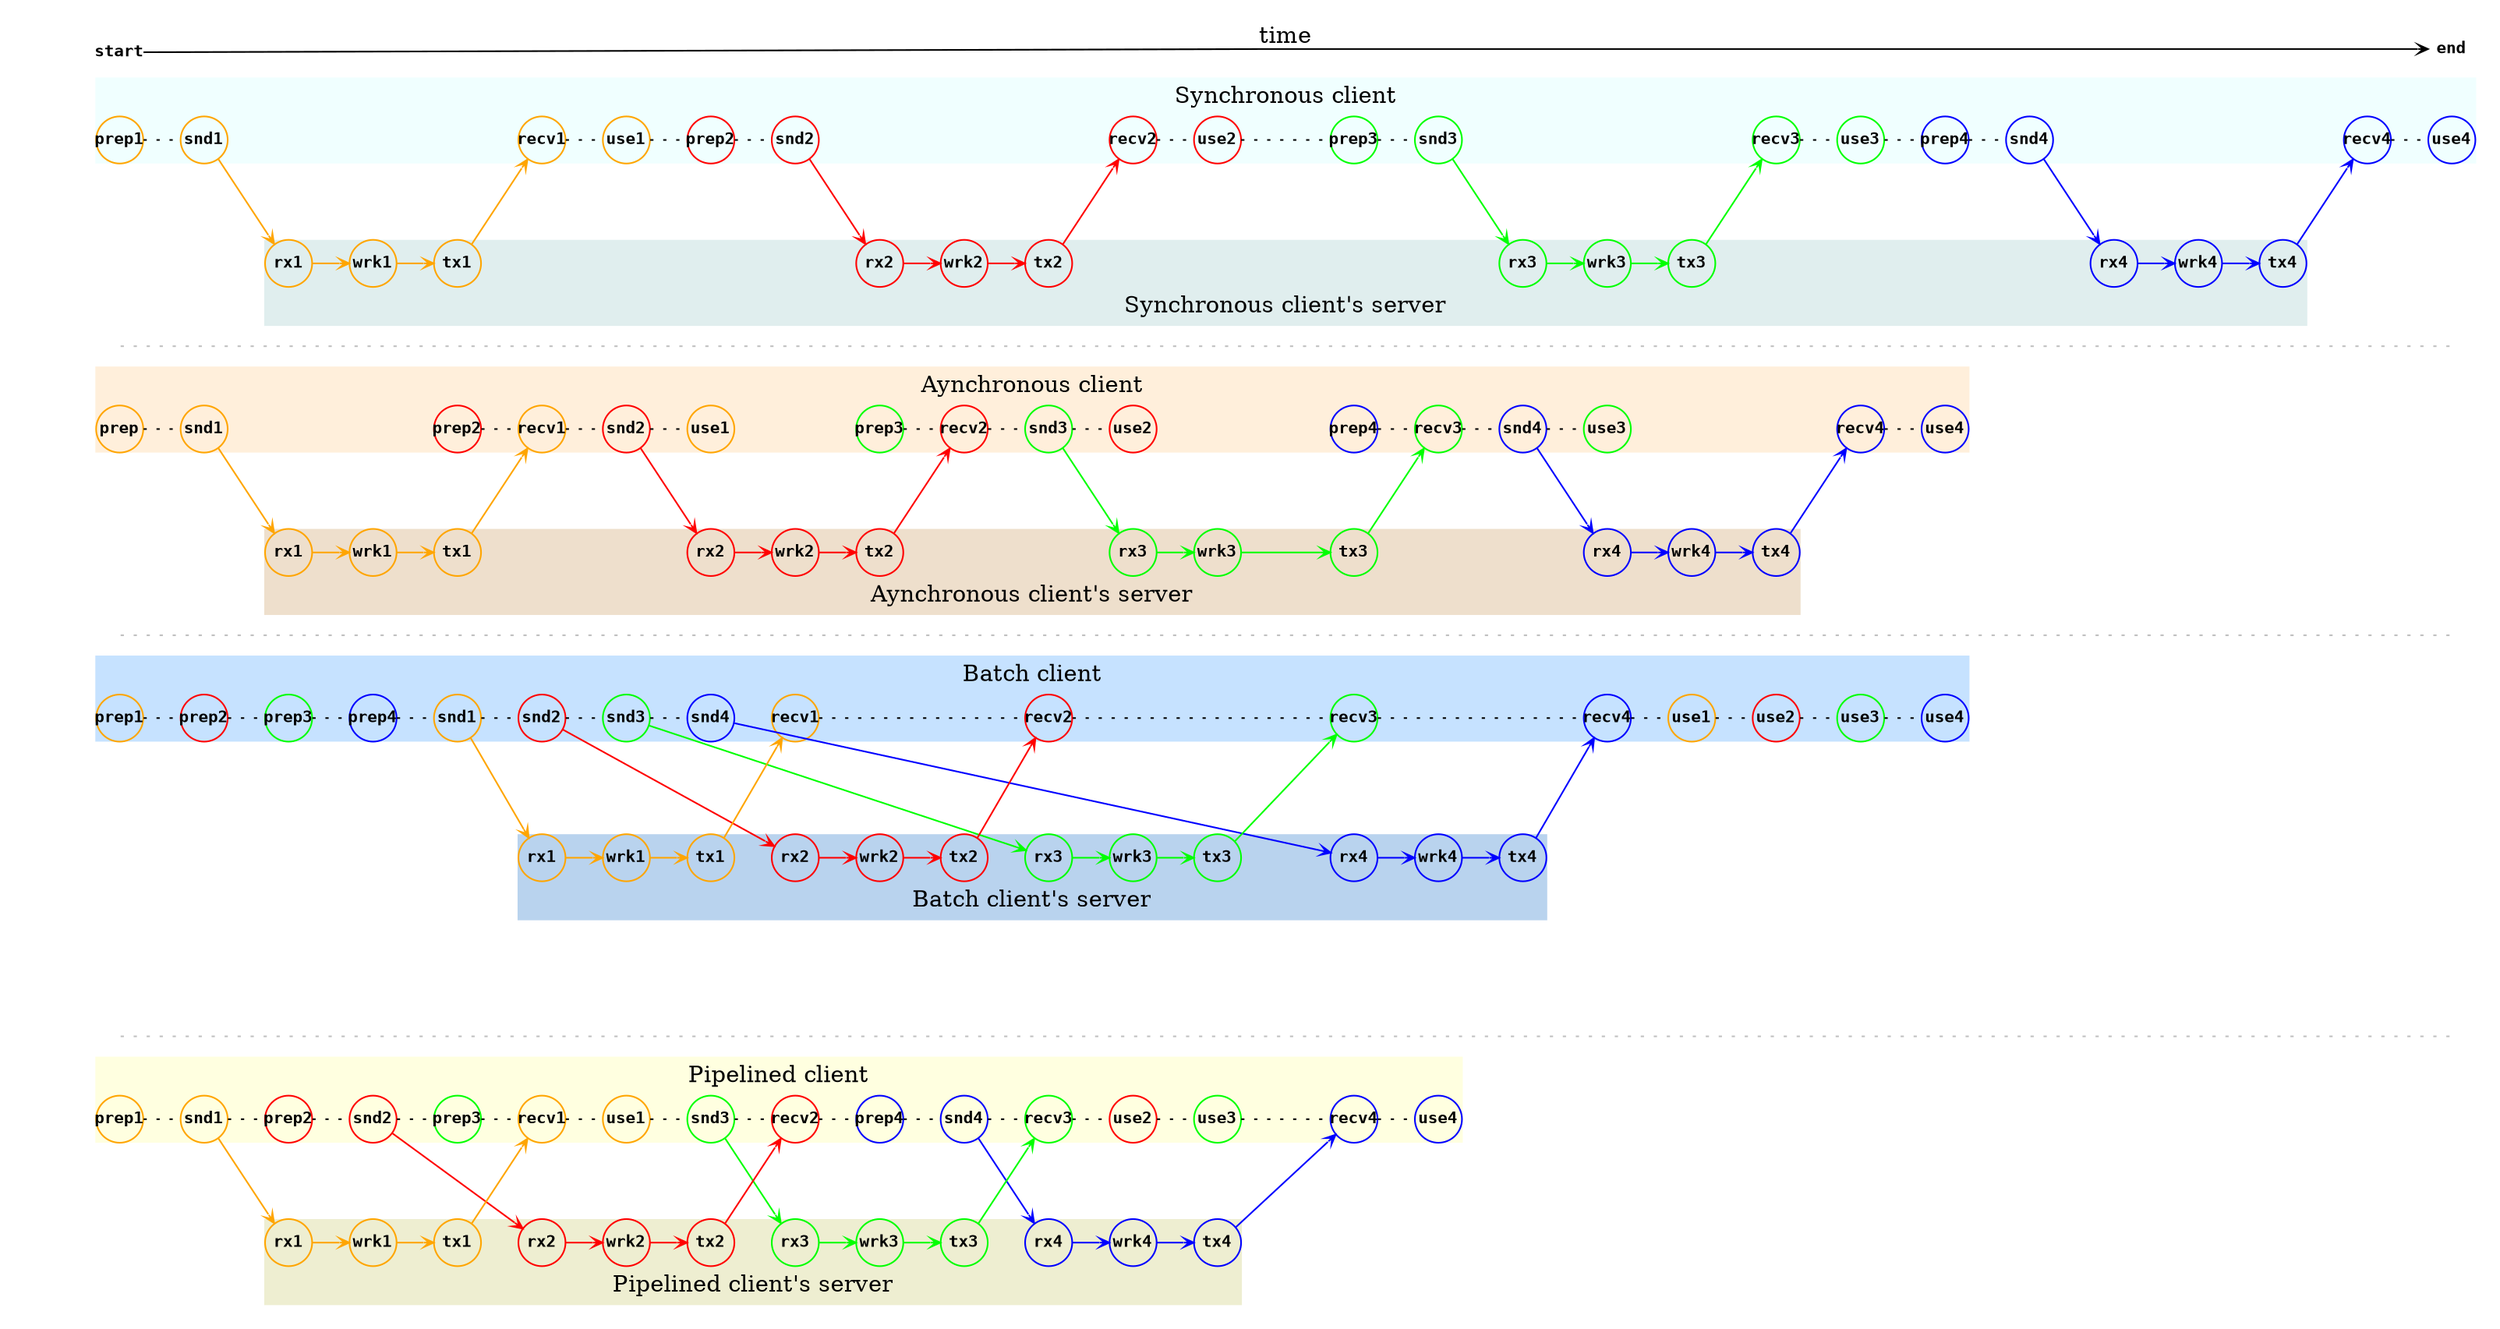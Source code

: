 digraph "series_imperative" {
	graph[layout=dot, newrank=true, rankdir=LR, center=true, margin=0, pad=0.1, nodesep=0.25, ranksep=0.3, compound=false, overlap=prism];
	node[shape=circle, fontname="Courier-Bold", fontsize=10, width=0.4, height=0.4, fixedsize=true];
	edge[arrowsize=0.6, arrowhead=vee];
	splines=false;

	{
		rank=source;
		node [style=invis,label="",width=0.001,height=0,nodesep=0,ranksep=0];
		t_start;
		c_start;
		s_start;
		ac_start;
		as_start;
		bc_start;
		bs_start;
		pc_start;
		ps_start;
		/*
		tc_start;
		ts_start;
		*/
		node [height=0.05];
		cs_spacer;
		acs_spacer;
		bcs_spacer;
		pcs_spacer;
		node [height=0.4];
		a_spacer;
		b_spacer;
		p_spacer;
		edge [style=invis];
		t_start -> c_start -> cs_spacer -> s_start -> a_spacer -> ac_start -> acs_spacer -> as_start -> b_spacer -> bc_start -> bcs_spacer -> bs_start -> p_spacer -> pc_start -> pcs_spacer -> ps_start;
	};

	node [style=""];
	edge [style=""];

	subgraph "cluster_time" {
		graph [style=invis,ranksep=0,sortv=1];
		first [label="start",penwidth=0];
		last [label="end",penwidth=0];
		first -> last [label="time"];
	};

	subgraph "sync" {

		subgraph "cluster_client_sync" {
			graph [style=filled,color=azure1,labelloc="t",sortv=2];
			prep1 [label="prep1",color="orange"];
			ctx1 [label="snd1", color="orange"];
			crx1 [label="recv1", color="orange"];
			t1 [label="use1", color="orange"];
			prep2 [label="prep2",color="red"];
			ctx2 [label="snd2", color="red"];
			crx2 [label="recv2", color="red"];
			t2 [label="use2", color="red"];
			prep3 [label="prep3",color="green"];
			ctx3 [label="snd3", color="green"];
			crx3 [label="recv3", color="green"];
			t3 [label="use3", color="green"];
			prep4 [label="prep4", color="blue"];
			ctx4 [label="snd4", color="blue"];
			crx4 [label="recv4", color="blue"];
			t4 [label="use4", color="blue"];
			label="Synchronous client";

			edge [style=dotted, arrowhead=none];
			prep1 -> ctx1;
			crx1-> t1 -> prep2 -> ctx2;
			crx2-> t2 -> prep3 -> ctx3;
			crx3 -> t3 -> prep4 -> ctx4;
			crx4 -> t4;
		};

		subgraph "cluster_server_sync" {
			graph [style=filled,color=azure2,labelloc="b", sortv=3];
			srx1 [label="rx1",color="orange"];
			sp1 [label="wrk1",color="orange"];
			stx1 [label="tx1",color="orange"];
			srx2 [label="rx2",color="red"];
			sp2 [label="wrk2",color="red"];
			stx2 [label="tx2",color="red"];
			srx3 [label="rx3",color="green"];
			sp3 [label="wrk3",color="green"];
			stx3 [label="tx3",color="green"];
			srx4 [label="rx4",color="blue"];
			sp4 [label="wrk4",color="blue"];
			stx4 [label="tx4",color="blue"];
			label="Synchronous client's server";

			srx1 -> sp1 -> stx1 [color=orange];
			srx2 -> sp2 -> stx2 [color=red];
			srx3 -> sp3 -> stx3 [color=green];
			srx4 -> sp4 -> stx4 [color=blue];
		};

		{ edge [color="orange"]; ctx1 -> srx1; stx1 -> crx1; }
		{ edge [color="red" ]; ctx2 -> srx2; stx2 -> crx2; }
		{ edge [color="green"]; ctx3 -> srx3; stx3 -> crx3; }
		{ edge [color="blue"]; ctx4 -> srx4; stx4 -> crx4; }
	};

	subgraph "async" {
		graph[style=invis];

		subgraph "cluster_client_async" {
			graph [style=filled,color=antiquewhite1,labelloc="t", sortv=4];
			aprep1 [label="prep", color="orange"];
			actx1 [label="snd1", color="orange"];
			acrx1 [label="recv1", color="orange"];
			at1 [label="use1", color="orange"];
			aprep2 [label="prep2", color="red"];
			actx2 [label="snd2", color="red"];
			acrx2 [label="recv2", color="red"];
			at2 [label="use2", color="red"];
			aprep3 [label="prep3", color="green"];
			actx3 [label="snd3", color="green"];
			acrx3 [label="recv3", color="green"];
			at3 [label="use3", color="green"];
			aprep4 [label="prep4", color="blue"];
			actx4 [label="snd4", color="blue"];
			acrx4 [label="recv4", color="blue"];
			at4 [label="use4", color="blue"];
			label="Aynchronous client";

			edge [style=dotted,arrowhead=none];
			aprep1 -> actx1;
			aprep2 -> acrx1 -> actx2 -> at1;
			aprep3 -> acrx2 -> actx3 -> at2;
			aprep4 -> acrx3 -> actx4 -> at3;
			acrx4 -> at4;
		};

		subgraph "cluster_server_async" {
			graph [style=filled,color=antiquewhite2,labelloc="b", sortv=5];
			asrx1 [label="rx1",color="orange"];
			asp1 [label="wrk1",color="orange"];
			astx1 [label="tx1",color="orange"];
			asrx2 [label="rx2",color="red"];
			asp2 [label="wrk2",color="red"];
			astx2 [label="tx2",color="red"];
			asrx3 [label="rx3",color="green"];
			asp3 [label="wrk3",color="green"];
			astx3 [label="tx3",color="green"];
			asrx4 [label="rx4",color="blue"];
			asp4 [label="wrk4",color="blue"];
			astx4 [label="tx4",color="blue"];
			label="Aynchronous client's server";

			asrx1 -> asp1 -> astx1 [color="orange"];
			asrx2 -> asp2 -> astx2 [color="red"];
			asrx3 -> asp3 -> astx3 [color="green"];
			asrx4 -> asp4 -> astx4 [color="blue"];
		};

		{ edge [color="orange"]; actx1 -> asrx1; astx1 -> acrx1; }
		{ edge [color="red"]; actx2 -> asrx2; astx2 -> acrx2; }
		{ edge [color="green"]; actx3 -> asrx3; astx3 -> acrx3; }
		{ edge [color="blue"]; actx4 -> asrx4; astx4 -> acrx4; }
	};

	subgraph "batch" {
		graph[style=invis];

		subgraph "cluster_client_batch" {
			graph [style=filled,color=slategray1,labelloc="t",sortv=6];
			bprep1 [label="prep1", color="orange"];
			bctx1 [label="snd1", color="orange"];
			bcrx1 [label="recv1", color="orange"];
			bt1 [label="use1", color="orange"];
			bprep2 [label="prep2", color="red"];
			bctx2 [label="snd2", color="red"];
			bcrx2 [label="recv2", color="red"];
			bt2 [label="use2", color="red"];
			bprep3 [label="prep3", color="green"];
			bctx3 [label="snd3", color="green"];
			bcrx3 [label="recv3", color="green"];
			bt3 [label="use3", color="green"];
			bprep4 [label="prep4", color="blue"];
			bctx4 [label="snd4", color="blue"];
			bcrx4 [label="recv4", color="blue"];
			bt4 [label="use4", color="blue"];
			label="Batch client";

			edge [style=dotted,arrowhead=none];
			bprep1 -> bprep2 -> bprep3 -> bprep4 -> bctx1 -> bctx2 -> bctx3 -> bctx4;
			bcrx1 -> bcrx2 -> bcrx3 -> bcrx4 -> bt1 -> bt2 -> bt3 -> bt4;
		};

		subgraph "cluster_server_batch" {
			graph [style=filled,color=slategray2,labelloc="b",sortv=7];
			bsrx1 [label="rx1",color="orange"];
			bsp1 [label="wrk1",color="orange"];
			bstx1 [label="tx1",color="orange"];
			bsrx2 [label="rx2",color="red"];
			bsp2 [label="wrk2",color="red"];
			bstx2 [label="tx2",color="red"];
			bsrx3 [label="rx3",color="green"];
			bsp3 [label="wrk3",color="green"];
			bstx3 [label="tx3",color="green"];
			bsrx4 [label="rx4",color="blue"];
			bsp4 [label="wrk4",color="blue"];
			bstx4 [label="tx4",color="blue"];
			label="Batch client's server";

			edge[weight=2];

			edge [color=orange];
			bsrx1 -> bsp1 -> bstx1;
			edge [color=red];
			bsrx2 -> bsp2 -> bstx2;
			edge [color=green];
			bsrx3 -> bsp3 -> bstx3;
			edge [color=blue];
			bsrx4 -> bsp4 -> bstx4;

			/* rx cannot happen before tx */
			edge [style=invis, weight=0.0];
			bstx1 -> bsrx2;
			bstx2 -> bsrx3;
			bstx3 -> bsrx4;
		};

		{ rank= same; bctx2; bsrx1; }
		{ rank= same; bctx3; bsp1; }
		{ rank= same; bctx4; bstx1; }
		{ rank= same; bcrx1; bsrx2; }

		edge [color=orange];
		bctx1 -> bsrx1; bstx1 -> bcrx1;
		edge [color=red];
		bctx2 -> bsrx2; bstx2 -> bcrx2;
		edge [color=green];
		bctx3 -> bsrx3; bstx3 -> bcrx3;
		edge [color=blue];
		bctx4 -> bsrx4; bstx4 -> bcrx4;

	};

	subgraph "pipelined" {
		graph[style=invis];

		subgraph "cluster_client_pipelined" {
			graph [style=filled,color=lightyellow1,labelloc="t",sortv=6];
			pprep1 [label="prep1",color="orange"];
			pctx1 [label="snd1", color="orange"];
			pcrx1 [label="recv1", color="orange"];
			pt1 [label="use1", color="orange"];
			pprep2 [label="prep2",color="red"];
			pctx2 [label="snd2", color="red"];
			pcrx2 [label="recv2", color="red"];
			pt2 [label="use2", color="red"];
			pprep3 [label="prep3",color="green"];
			pctx3 [label="snd3", color="green"];
			pcrx3 [label="recv3", color="green"];
			pt3 [label="use3", color="green"];
			pprep4 [label="prep4", color="blue"];
			pctx4 [label="snd4", color="blue"];
			pcrx4 [label="recv4", color="blue"];
			pt4 [label="use4", color="blue"];
			label="Pipelined client";

			edge [style=dotted,arrowhead=none];
			pprep1 -> pctx1;
			pprep2 -> pctx2;
			pcrx1 -> pt1;
			pcrx2 -> pprep4;
			pcrx3 -> pt2;
			pcrx4 -> pt4;
			pctx1 -> pprep2;
			pctx2 -> pprep3;

			pt1 -> pctx3;
			pctx3 -> pcrx2;
			pprep3 -> pcrx1;
			pprep4 -> pctx4;
			pctx4 -> pcrx3;
			pt2 -> pt3;
			pt3 -> pcrx4;
		};

		subgraph "cluster_server_pipelined" {
			graph [style=filled,color=lightyellow2,labelloc="b",sortv=7];
			psrx1 [label="rx1",color="orange"];
			psp1 [label="wrk1",color="orange"];
			pstx1 [label="tx1",color="orange"];
			psrx2 [label="rx2",color="red"];
			psp2 [label="wrk2",color="red"];
			pstx2 [label="tx2",color="red"];
			psrx3 [label="rx3",color="green"];
			psp3 [label="wrk3",color="green"];
			pstx3 [label="tx3",color="green"];
			psrx4 [label="rx4",color="blue"];
			psp4 [label="wrk4",color="blue"];
			pstx4 [label="tx4",color="blue"];
			label="Pipelined client's server";

			edge[weight=2];

			edge [color=orange];
			psrx1 -> psp1 -> pstx1;
			edge [color=red];
			psrx2 -> psp2 -> pstx2;
			edge [color=green];
			psrx3 -> psp3 -> pstx3;
			edge [color=blue];
			psrx4 -> psp4 -> pstx4;

			/* server cannot recv one before sending last */
			edge [style=invis, weight=0.0];
			pstx1 -> psrx2;
			pstx2 -> psrx3;
			pstx3 -> psrx4;
		};

		edge [color=orange];
		pctx1 -> psrx1; pstx1 -> pcrx1;
		edge [color=red];
		pctx2 -> psrx2; pstx2 -> pcrx2;
		edge [color=green];
		pctx3 -> psrx3; pstx3 -> pcrx3;
		edge [color=blue];
		pctx4 -> psrx4; pstx4 -> pcrx4;


		{ rank=same; pprep2; psrx1; }
		{ rank=same; pctx2; psp1; }
		{ rank=same; pprep3; pstx1; }
		{ rank=same; pcrx1; psrx2; }
		{ rank=same; pt1; psp2; }
		{ rank=same; pstx2; pctx3; }
		{ rank=same; psp3; pprep4; }
		{ rank=same; psrx4; pcrx3; }
		{ rank=same; psp4; pt2; }
		{ rank=same; pstx4; pt3; }

	};

	/*

	subgraph "pipelined_threaded" {
		graph[style=invis];

		subgraph "cluster_client_pipelined_threaded" {
			graph [style=filled,color=lightgrey,labelloc="t",sortv=6];
			tprep1 [label="prep1",color="orange"];
			tctx1 [label="snd1", color="orange"];
			tcrx1 [label="recv1", color="orange"];
			tt1 [label="use1", color="orange"];
			tprep2 [label="prep2",color="red"];
			tctx2 [label="snd2", color="red"];
			tcrx2 [label="recv2", color="red"];
			tt2 [label="use2", color="red"];
			tprep3 [label="prep3",color="green"];
			tctx3 [label="snd3", color="green"];
			tcrx3 [label="recv3", color="green"];
			tt3 [label="use3", color="green"];
			tprep4 [label="prep4", color="blue"];
			tctx4 [label="snd4", color="blue"];
			tcrx4 [label="recv4", color="blue"];
			tt4 [label="use4", color="blue"];
			label="Threaded pipelined client";

			edge [style=dotted,arrowhead=none];
			tprep1 -> tctx1;
			tprep2 -> tctx2;
			tprep3 -> tctx3;
			tprep4 -> tctx4;
			tcrx1 -> tt1;
			tcrx2 -> tt2;
			tcrx3 -> tt3;
			tcrx4 -> tt4;

		};

		subgraph "cluster_server_pipelined_threaded" {
			graph [style=filled,color=lightgrey,labelloc="b",sortv=7];
			tsrx1 [label="rx1",color="orange"];
			tsp1 [label="wrk1",color="orange"];
			tstx1 [label="tx1",color="orange"];
			tsrx2 [label="rx2",color="red"];
			tsp2 [label="wrk2",color="red"];
			tstx2 [label="tx2",color="red"];
			tsrx3 [label="rx3",color="green"];
			tsp3 [label="wrk3",color="green"];
			tstx3 [label="tx3",color="green"];
			tsrx4 [label="rx4",color="blue"];
			tsp4 [label="wrk4",color="blue"];
			tstx4 [label="tx4",color="blue"];
			label="Threaded pipelined client's server";

			edge[weight=2];

			edge [color=orange];
			tsrx1 -> tsp1 -> tstx1;
			edge [color=red];
			tsrx2 -> tsp2 -> tstx2;
			edge [color=green];
			tsrx3 -> tsp3 -> tstx3;
			edge [color=blue];
			tsrx4 -> tsp4 -> tstx4;

			edge [style=invis, weight=0.0];
			tstx1 -> tsrx2;
			tstx2 -> tsrx3;
			tstx3 -> tsrx4;
		};

		edge [color=orange];
		tctx1 -> tsrx1; tstx1 -> tcrx1;
		edge [color=red];
		tctx2 -> tsrx2; tstx2 -> tcrx2;
		edge [color=green];
		tctx3 -> tsrx3; tstx3 -> tcrx3;
		edge [color=blue];
		tctx4 -> tsrx4; tstx4 -> tcrx4;
	};

	*/

	/* Create vertically ordered node stack to align subgraphs to */
	subgraph dividers {
		graph [style=invis,margin=0,pad=0,nodesep=0,ranksep=0];
		node [style=invis,label="",height=0,width=0];
		edge [style=dotted,color=gray,constraint=false,arrowhead=none];
		subgraph cluster_aspacer {
			a_divider;
			a_divider_end;
			a_divider -> a_divider_end;
		};
		subgraph cluster_bspacer {
			b_divider;
			b_divider_end;
			b_divider -> b_divider_end;
		};
		subgraph cluster_pspacer {
			p_divider;
			p_divider_end;
			p_divider -> p_divider_end;
		};
	};

	{ rank=same; first; prep1; aprep1; bprep1; /* tprep1; */ };
	{ rank=sink; t4; last; a_divider_end; b_divider_end; p_divider_end; };

	/* Impose vertical ordering of subgraphs, should be last */
	{
		edge [style="invis", weight=100000];
		t_start -> first;
		c_start -> prep1;
		s_start -> srx1;
		a_spacer -> a_divider;
		ac_start -> aprep1;
		as_start -> asrx1;
		b_spacer -> b_divider;
		bc_start -> bprep1;
		bs_start -> bsrx1;
		p_spacer -> p_divider;
		pc_start -> pprep1;
		ps_start -> psrx1;
		/*
		tc_start -> tprep1;
		ts_start -> tsrx1;
		*/
	};

}
